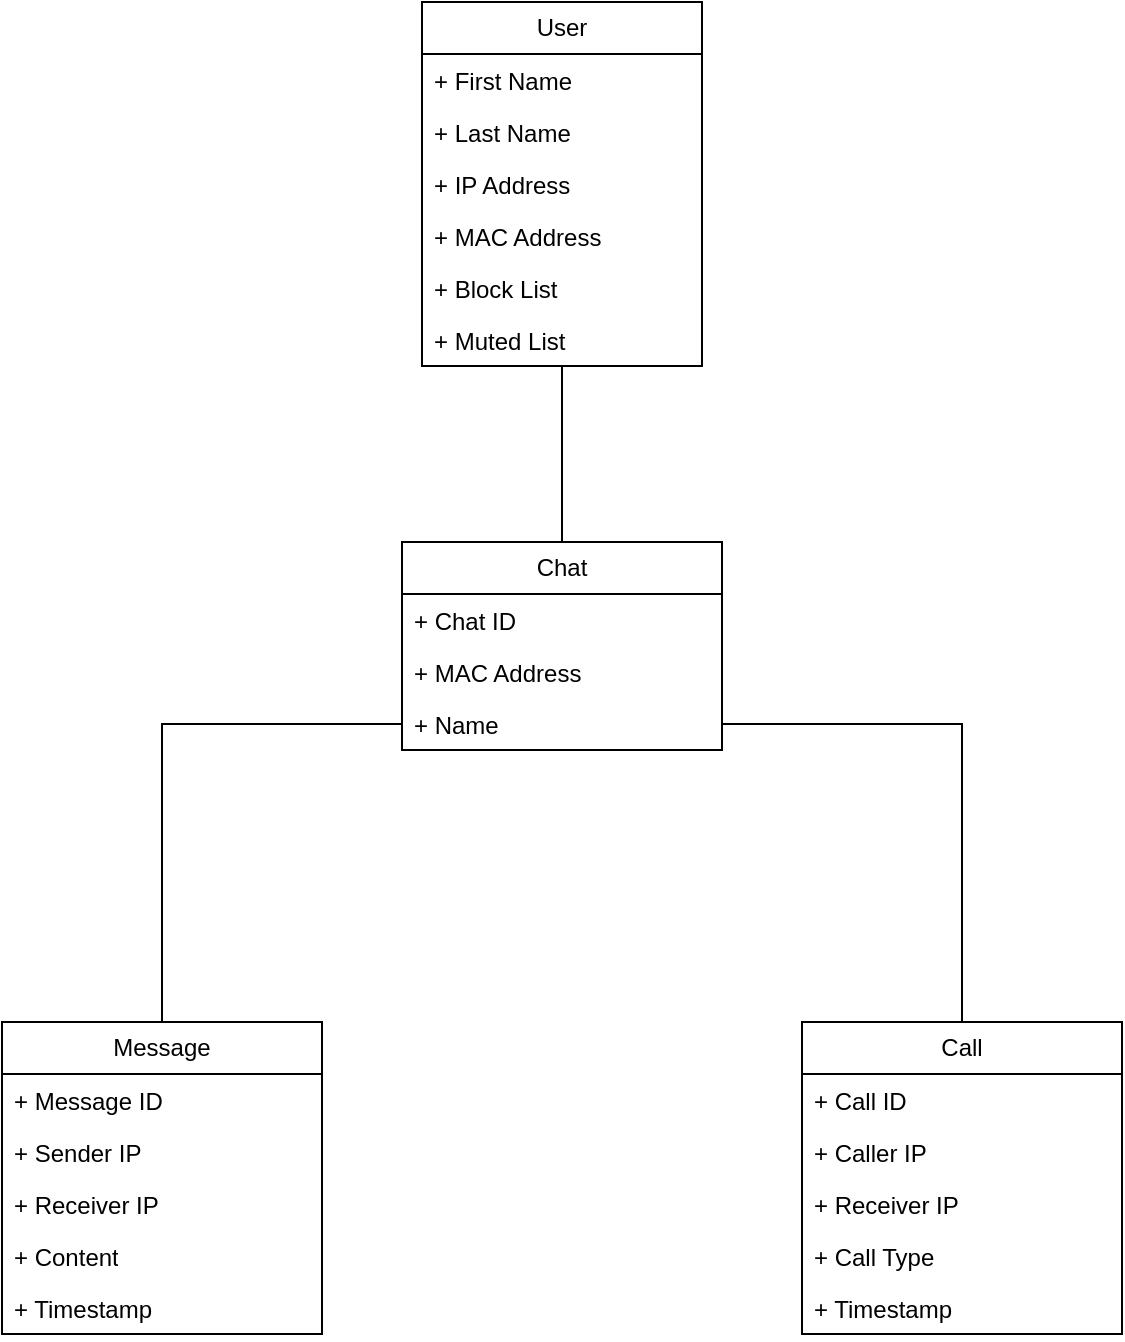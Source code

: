 <mxfile version="24.2.5" type="device">
  <diagram name="Page-1" id="YLJDOLEN7YkakvxRKYOb">
    <mxGraphModel dx="977" dy="563" grid="1" gridSize="10" guides="1" tooltips="1" connect="1" arrows="1" fold="1" page="1" pageScale="1" pageWidth="850" pageHeight="1100" math="0" shadow="0">
      <root>
        <mxCell id="0" />
        <mxCell id="1" parent="0" />
        <mxCell id="0RAlW0_m4Ya7DWuXhNPN-1" value="User" style="swimlane;fontStyle=0;childLayout=stackLayout;horizontal=1;startSize=26;fillColor=none;horizontalStack=0;resizeParent=1;resizeParentMax=0;resizeLast=0;collapsible=1;marginBottom=0;whiteSpace=wrap;html=1;" parent="1" vertex="1">
          <mxGeometry x="390" y="60" width="140" height="182" as="geometry">
            <mxRectangle x="150" y="110" width="100" height="30" as="alternateBounds" />
          </mxGeometry>
        </mxCell>
        <mxCell id="0RAlW0_m4Ya7DWuXhNPN-2" value="+ First Name" style="text;strokeColor=none;fillColor=none;align=left;verticalAlign=top;spacingLeft=4;spacingRight=4;overflow=hidden;rotatable=0;points=[[0,0.5],[1,0.5]];portConstraint=eastwest;whiteSpace=wrap;html=1;" parent="0RAlW0_m4Ya7DWuXhNPN-1" vertex="1">
          <mxGeometry y="26" width="140" height="26" as="geometry" />
        </mxCell>
        <mxCell id="0RAlW0_m4Ya7DWuXhNPN-4" value="+ Last Name" style="text;strokeColor=none;fillColor=none;align=left;verticalAlign=top;spacingLeft=4;spacingRight=4;overflow=hidden;rotatable=0;points=[[0,0.5],[1,0.5]];portConstraint=eastwest;whiteSpace=wrap;html=1;" parent="0RAlW0_m4Ya7DWuXhNPN-1" vertex="1">
          <mxGeometry y="52" width="140" height="26" as="geometry" />
        </mxCell>
        <mxCell id="0RAlW0_m4Ya7DWuXhNPN-16" value="+ IP Address" style="text;strokeColor=none;fillColor=none;align=left;verticalAlign=top;spacingLeft=4;spacingRight=4;overflow=hidden;rotatable=0;points=[[0,0.5],[1,0.5]];portConstraint=eastwest;whiteSpace=wrap;html=1;" parent="0RAlW0_m4Ya7DWuXhNPN-1" vertex="1">
          <mxGeometry y="78" width="140" height="26" as="geometry" />
        </mxCell>
        <mxCell id="0RAlW0_m4Ya7DWuXhNPN-15" value="+ MAC Address&lt;br&gt;" style="text;strokeColor=none;fillColor=none;align=left;verticalAlign=top;spacingLeft=4;spacingRight=4;overflow=hidden;rotatable=0;points=[[0,0.5],[1,0.5]];portConstraint=eastwest;whiteSpace=wrap;html=1;" parent="0RAlW0_m4Ya7DWuXhNPN-1" vertex="1">
          <mxGeometry y="104" width="140" height="26" as="geometry" />
        </mxCell>
        <mxCell id="0RAlW0_m4Ya7DWuXhNPN-34" value="+ Block List" style="text;strokeColor=none;fillColor=none;align=left;verticalAlign=top;spacingLeft=4;spacingRight=4;overflow=hidden;rotatable=0;points=[[0,0.5],[1,0.5]];portConstraint=eastwest;whiteSpace=wrap;html=1;" parent="0RAlW0_m4Ya7DWuXhNPN-1" vertex="1">
          <mxGeometry y="130" width="140" height="26" as="geometry" />
        </mxCell>
        <mxCell id="0RAlW0_m4Ya7DWuXhNPN-35" value="+ Muted List" style="text;strokeColor=none;fillColor=none;align=left;verticalAlign=top;spacingLeft=4;spacingRight=4;overflow=hidden;rotatable=0;points=[[0,0.5],[1,0.5]];portConstraint=eastwest;whiteSpace=wrap;html=1;" parent="0RAlW0_m4Ya7DWuXhNPN-1" vertex="1">
          <mxGeometry y="156" width="140" height="26" as="geometry" />
        </mxCell>
        <mxCell id="0RAlW0_m4Ya7DWuXhNPN-17" value="Chat" style="swimlane;fontStyle=0;childLayout=stackLayout;horizontal=1;startSize=26;fillColor=none;horizontalStack=0;resizeParent=1;resizeParentMax=0;resizeLast=0;collapsible=1;marginBottom=0;whiteSpace=wrap;html=1;" parent="1" vertex="1">
          <mxGeometry x="380" y="330" width="160" height="104" as="geometry">
            <mxRectangle x="150" y="110" width="100" height="30" as="alternateBounds" />
          </mxGeometry>
        </mxCell>
        <mxCell id="0RAlW0_m4Ya7DWuXhNPN-18" value="+ Chat ID" style="text;strokeColor=none;fillColor=none;align=left;verticalAlign=top;spacingLeft=4;spacingRight=4;overflow=hidden;rotatable=0;points=[[0,0.5],[1,0.5]];portConstraint=eastwest;whiteSpace=wrap;html=1;" parent="0RAlW0_m4Ya7DWuXhNPN-17" vertex="1">
          <mxGeometry y="26" width="160" height="26" as="geometry" />
        </mxCell>
        <mxCell id="0RAlW0_m4Ya7DWuXhNPN-21" value="+ MAC Address" style="text;strokeColor=none;fillColor=none;align=left;verticalAlign=top;spacingLeft=4;spacingRight=4;overflow=hidden;rotatable=0;points=[[0,0.5],[1,0.5]];portConstraint=eastwest;whiteSpace=wrap;html=1;" parent="0RAlW0_m4Ya7DWuXhNPN-17" vertex="1">
          <mxGeometry y="52" width="160" height="26" as="geometry" />
        </mxCell>
        <mxCell id="0RAlW0_m4Ya7DWuXhNPN-25" value="+ Name" style="text;strokeColor=none;fillColor=none;align=left;verticalAlign=top;spacingLeft=4;spacingRight=4;overflow=hidden;rotatable=0;points=[[0,0.5],[1,0.5]];portConstraint=eastwest;whiteSpace=wrap;html=1;" parent="0RAlW0_m4Ya7DWuXhNPN-17" vertex="1">
          <mxGeometry y="78" width="160" height="26" as="geometry" />
        </mxCell>
        <mxCell id="0RAlW0_m4Ya7DWuXhNPN-23" style="edgeStyle=orthogonalEdgeStyle;rounded=0;orthogonalLoop=1;jettySize=auto;html=1;exitX=0.5;exitY=0;exitDx=0;exitDy=0;endArrow=none;endFill=0;entryX=0.437;entryY=1;entryDx=0;entryDy=0;entryPerimeter=0;" parent="1" source="0RAlW0_m4Ya7DWuXhNPN-17" target="0RAlW0_m4Ya7DWuXhNPN-35" edge="1">
          <mxGeometry relative="1" as="geometry">
            <mxPoint x="211" y="250" as="targetPoint" />
            <Array as="points">
              <mxPoint x="460" y="242" />
            </Array>
          </mxGeometry>
        </mxCell>
        <mxCell id="0RAlW0_m4Ya7DWuXhNPN-27" value="Message" style="swimlane;fontStyle=0;childLayout=stackLayout;horizontal=1;startSize=26;fillColor=none;horizontalStack=0;resizeParent=1;resizeParentMax=0;resizeLast=0;collapsible=1;marginBottom=0;whiteSpace=wrap;html=1;" parent="1" vertex="1">
          <mxGeometry x="180" y="570" width="160" height="156" as="geometry">
            <mxRectangle x="150" y="110" width="100" height="30" as="alternateBounds" />
          </mxGeometry>
        </mxCell>
        <mxCell id="0RAlW0_m4Ya7DWuXhNPN-28" value="+ Message ID" style="text;strokeColor=none;fillColor=none;align=left;verticalAlign=top;spacingLeft=4;spacingRight=4;overflow=hidden;rotatable=0;points=[[0,0.5],[1,0.5]];portConstraint=eastwest;whiteSpace=wrap;html=1;" parent="0RAlW0_m4Ya7DWuXhNPN-27" vertex="1">
          <mxGeometry y="26" width="160" height="26" as="geometry" />
        </mxCell>
        <mxCell id="0RAlW0_m4Ya7DWuXhNPN-29" value="+ Sender IP" style="text;strokeColor=none;fillColor=none;align=left;verticalAlign=top;spacingLeft=4;spacingRight=4;overflow=hidden;rotatable=0;points=[[0,0.5],[1,0.5]];portConstraint=eastwest;whiteSpace=wrap;html=1;" parent="0RAlW0_m4Ya7DWuXhNPN-27" vertex="1">
          <mxGeometry y="52" width="160" height="26" as="geometry" />
        </mxCell>
        <mxCell id="0RAlW0_m4Ya7DWuXhNPN-30" value="+ Receiver IP" style="text;strokeColor=none;fillColor=none;align=left;verticalAlign=top;spacingLeft=4;spacingRight=4;overflow=hidden;rotatable=0;points=[[0,0.5],[1,0.5]];portConstraint=eastwest;whiteSpace=wrap;html=1;" parent="0RAlW0_m4Ya7DWuXhNPN-27" vertex="1">
          <mxGeometry y="78" width="160" height="26" as="geometry" />
        </mxCell>
        <mxCell id="0RAlW0_m4Ya7DWuXhNPN-31" value="+ Content" style="text;strokeColor=none;fillColor=none;align=left;verticalAlign=top;spacingLeft=4;spacingRight=4;overflow=hidden;rotatable=0;points=[[0,0.5],[1,0.5]];portConstraint=eastwest;whiteSpace=wrap;html=1;" parent="0RAlW0_m4Ya7DWuXhNPN-27" vertex="1">
          <mxGeometry y="104" width="160" height="26" as="geometry" />
        </mxCell>
        <mxCell id="0RAlW0_m4Ya7DWuXhNPN-32" value="+ Timestamp" style="text;strokeColor=none;fillColor=none;align=left;verticalAlign=top;spacingLeft=4;spacingRight=4;overflow=hidden;rotatable=0;points=[[0,0.5],[1,0.5]];portConstraint=eastwest;whiteSpace=wrap;html=1;" parent="0RAlW0_m4Ya7DWuXhNPN-27" vertex="1">
          <mxGeometry y="130" width="160" height="26" as="geometry" />
        </mxCell>
        <mxCell id="0RAlW0_m4Ya7DWuXhNPN-33" style="edgeStyle=orthogonalEdgeStyle;rounded=0;orthogonalLoop=1;jettySize=auto;html=1;exitX=0;exitY=0.5;exitDx=0;exitDy=0;entryX=1;entryY=0.5;entryDx=0;entryDy=0;endArrow=none;endFill=0;" parent="1" target="0RAlW0_m4Ya7DWuXhNPN-29" edge="1">
          <mxGeometry relative="1" as="geometry" />
        </mxCell>
        <mxCell id="0RAlW0_m4Ya7DWuXhNPN-38" value="Call" style="swimlane;fontStyle=0;childLayout=stackLayout;horizontal=1;startSize=26;fillColor=none;horizontalStack=0;resizeParent=1;resizeParentMax=0;resizeLast=0;collapsible=1;marginBottom=0;whiteSpace=wrap;html=1;" parent="1" vertex="1">
          <mxGeometry x="580" y="570" width="160" height="156" as="geometry">
            <mxRectangle x="150" y="110" width="100" height="30" as="alternateBounds" />
          </mxGeometry>
        </mxCell>
        <mxCell id="0RAlW0_m4Ya7DWuXhNPN-39" value="+ Call ID" style="text;strokeColor=none;fillColor=none;align=left;verticalAlign=top;spacingLeft=4;spacingRight=4;overflow=hidden;rotatable=0;points=[[0,0.5],[1,0.5]];portConstraint=eastwest;whiteSpace=wrap;html=1;" parent="0RAlW0_m4Ya7DWuXhNPN-38" vertex="1">
          <mxGeometry y="26" width="160" height="26" as="geometry" />
        </mxCell>
        <mxCell id="0RAlW0_m4Ya7DWuXhNPN-40" value="+ Caller IP" style="text;strokeColor=none;fillColor=none;align=left;verticalAlign=top;spacingLeft=4;spacingRight=4;overflow=hidden;rotatable=0;points=[[0,0.5],[1,0.5]];portConstraint=eastwest;whiteSpace=wrap;html=1;" parent="0RAlW0_m4Ya7DWuXhNPN-38" vertex="1">
          <mxGeometry y="52" width="160" height="26" as="geometry" />
        </mxCell>
        <mxCell id="0RAlW0_m4Ya7DWuXhNPN-41" value="+ Receiver IP" style="text;strokeColor=none;fillColor=none;align=left;verticalAlign=top;spacingLeft=4;spacingRight=4;overflow=hidden;rotatable=0;points=[[0,0.5],[1,0.5]];portConstraint=eastwest;whiteSpace=wrap;html=1;" parent="0RAlW0_m4Ya7DWuXhNPN-38" vertex="1">
          <mxGeometry y="78" width="160" height="26" as="geometry" />
        </mxCell>
        <mxCell id="0RAlW0_m4Ya7DWuXhNPN-42" value="+ Call Type" style="text;strokeColor=none;fillColor=none;align=left;verticalAlign=top;spacingLeft=4;spacingRight=4;overflow=hidden;rotatable=0;points=[[0,0.5],[1,0.5]];portConstraint=eastwest;whiteSpace=wrap;html=1;" parent="0RAlW0_m4Ya7DWuXhNPN-38" vertex="1">
          <mxGeometry y="104" width="160" height="26" as="geometry" />
        </mxCell>
        <mxCell id="0RAlW0_m4Ya7DWuXhNPN-43" value="+ Timestamp" style="text;strokeColor=none;fillColor=none;align=left;verticalAlign=top;spacingLeft=4;spacingRight=4;overflow=hidden;rotatable=0;points=[[0,0.5],[1,0.5]];portConstraint=eastwest;whiteSpace=wrap;html=1;" parent="0RAlW0_m4Ya7DWuXhNPN-38" vertex="1">
          <mxGeometry y="130" width="160" height="26" as="geometry" />
        </mxCell>
        <mxCell id="0RAlW0_m4Ya7DWuXhNPN-45" style="edgeStyle=orthogonalEdgeStyle;rounded=0;orthogonalLoop=1;jettySize=auto;html=1;exitX=0;exitY=0.5;exitDx=0;exitDy=0;entryX=1;entryY=0.5;entryDx=0;entryDy=0;endArrow=none;endFill=0;" parent="1" source="0RAlW0_m4Ya7DWuXhNPN-40" edge="1">
          <mxGeometry relative="1" as="geometry">
            <Array as="points">
              <mxPoint x="560" y="655" />
              <mxPoint x="560" y="395" />
            </Array>
          </mxGeometry>
        </mxCell>
        <mxCell id="0RAlW0_m4Ya7DWuXhNPN-47" style="edgeStyle=orthogonalEdgeStyle;rounded=0;orthogonalLoop=1;jettySize=auto;html=1;exitX=0;exitY=0.5;exitDx=0;exitDy=0;entryX=0.5;entryY=0;entryDx=0;entryDy=0;endArrow=none;endFill=0;" parent="1" source="0RAlW0_m4Ya7DWuXhNPN-25" target="0RAlW0_m4Ya7DWuXhNPN-27" edge="1">
          <mxGeometry relative="1" as="geometry" />
        </mxCell>
        <mxCell id="0RAlW0_m4Ya7DWuXhNPN-48" style="edgeStyle=orthogonalEdgeStyle;rounded=0;orthogonalLoop=1;jettySize=auto;html=1;exitX=1;exitY=0.5;exitDx=0;exitDy=0;entryX=0.5;entryY=0;entryDx=0;entryDy=0;endArrow=none;endFill=0;" parent="1" source="0RAlW0_m4Ya7DWuXhNPN-25" target="0RAlW0_m4Ya7DWuXhNPN-38" edge="1">
          <mxGeometry relative="1" as="geometry" />
        </mxCell>
      </root>
    </mxGraphModel>
  </diagram>
</mxfile>
